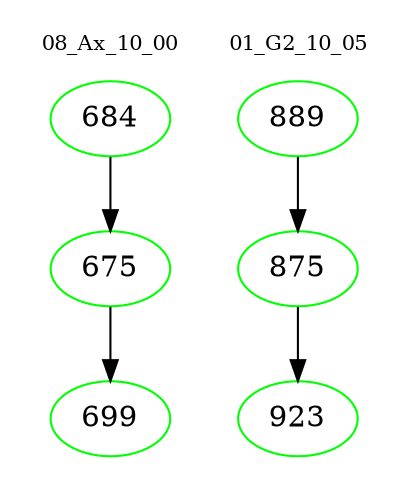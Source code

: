 digraph{
subgraph cluster_0 {
color = white
label = "08_Ax_10_00";
fontsize=10;
T0_684 [label="684", color="green"]
T0_684 -> T0_675 [color="black"]
T0_675 [label="675", color="green"]
T0_675 -> T0_699 [color="black"]
T0_699 [label="699", color="green"]
}
subgraph cluster_1 {
color = white
label = "01_G2_10_05";
fontsize=10;
T1_889 [label="889", color="green"]
T1_889 -> T1_875 [color="black"]
T1_875 [label="875", color="green"]
T1_875 -> T1_923 [color="black"]
T1_923 [label="923", color="green"]
}
}
